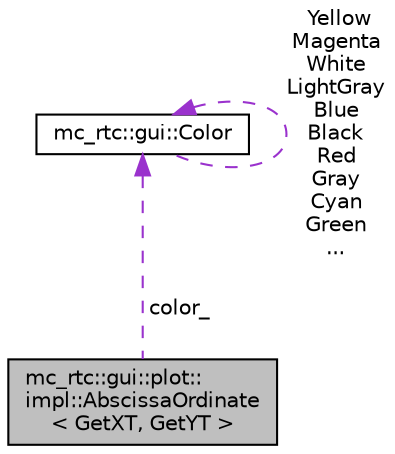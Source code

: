 digraph "mc_rtc::gui::plot::impl::AbscissaOrdinate&lt; GetXT, GetYT &gt;"
{
 // INTERACTIVE_SVG=YES
  edge [fontname="Helvetica",fontsize="10",labelfontname="Helvetica",labelfontsize="10"];
  node [fontname="Helvetica",fontsize="10",shape=record];
  Node2 [label="mc_rtc::gui::plot::\limpl::AbscissaOrdinate\l\< GetXT, GetYT \>",height=0.2,width=0.4,color="black", fillcolor="grey75", style="filled", fontcolor="black"];
  Node3 -> Node2 [dir="back",color="darkorchid3",fontsize="10",style="dashed",label=" color_" ,fontname="Helvetica"];
  Node3 [label="mc_rtc::gui::Color",height=0.2,width=0.4,color="black", fillcolor="white", style="filled",URL="$structmc__rtc_1_1gui_1_1Color.html"];
  Node3 -> Node3 [dir="back",color="darkorchid3",fontsize="10",style="dashed",label=" Yellow\nMagenta\nWhite\nLightGray\nBlue\nBlack\nRed\nGray\nCyan\nGreen\n..." ,fontname="Helvetica"];
}
